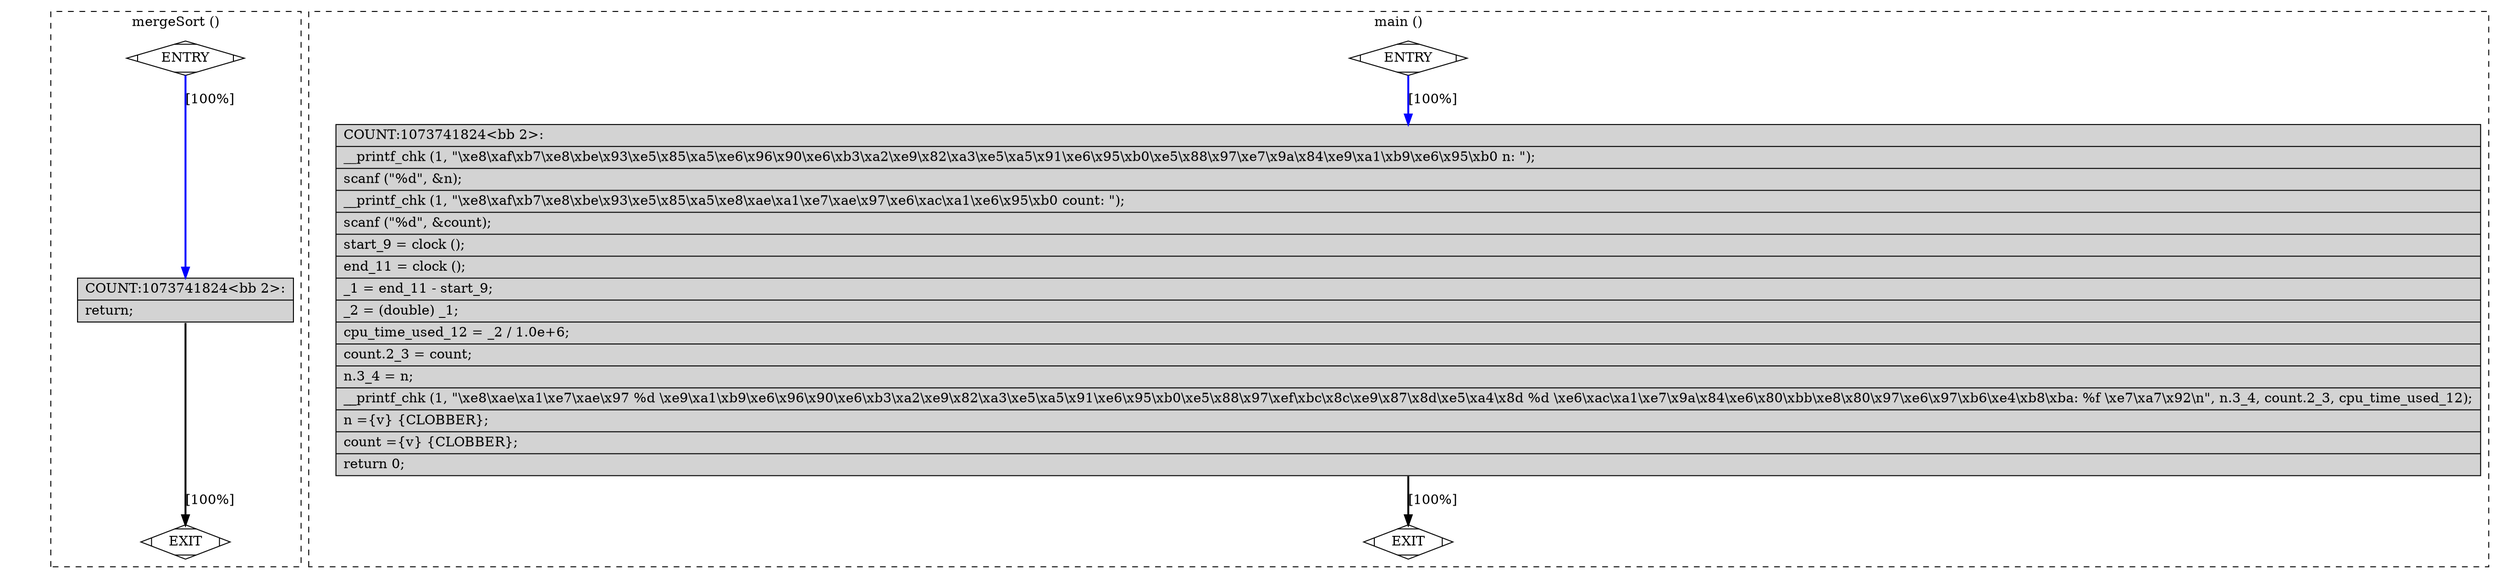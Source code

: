 digraph "main.c.117t.copyprop2" {
overlap=false;
subgraph "cluster_mergeSort" {
	style="dashed";
	color="black";
	label="mergeSort ()";
	fn_23_basic_block_0 [shape=Mdiamond,style=filled,fillcolor=white,label="ENTRY"];

	fn_23_basic_block_1 [shape=Mdiamond,style=filled,fillcolor=white,label="EXIT"];

	fn_23_basic_block_2 [shape=record,style=filled,fillcolor=lightgrey,label="{COUNT:1073741824\<bb\ 2\>:\l\
|return;\l\
}"];

	fn_23_basic_block_0:s -> fn_23_basic_block_2:n [style="solid,bold",color=blue,weight=100,constraint=true,label="[100%]"];
	fn_23_basic_block_2:s -> fn_23_basic_block_1:n [style="solid,bold",color=black,weight=10,constraint=true,label="[100%]"];
	fn_23_basic_block_0:s -> fn_23_basic_block_1:n [style="invis",constraint=true];
}
subgraph "cluster_main" {
	style="dashed";
	color="black";
	label="main ()";
	fn_24_basic_block_0 [shape=Mdiamond,style=filled,fillcolor=white,label="ENTRY"];

	fn_24_basic_block_1 [shape=Mdiamond,style=filled,fillcolor=white,label="EXIT"];

	fn_24_basic_block_2 [shape=record,style=filled,fillcolor=lightgrey,label="{COUNT:1073741824\<bb\ 2\>:\l\
|__printf_chk\ (1,\ \"\\xe8\\xaf\\xb7\\xe8\\xbe\\x93\\xe5\\x85\\xa5\\xe6\\x96\\x90\\xe6\\xb3\\xa2\\xe9\\x82\\xa3\\xe5\\xa5\\x91\\xe6\\x95\\xb0\\xe5\\x88\\x97\\xe7\\x9a\\x84\\xe9\\xa1\\xb9\\xe6\\x95\\xb0\ n:\ \");\l\
|scanf\ (\"%d\",\ &n);\l\
|__printf_chk\ (1,\ \"\\xe8\\xaf\\xb7\\xe8\\xbe\\x93\\xe5\\x85\\xa5\\xe8\\xae\\xa1\\xe7\\xae\\x97\\xe6\\xac\\xa1\\xe6\\x95\\xb0\ count:\ \");\l\
|scanf\ (\"%d\",\ &count);\l\
|start_9\ =\ clock\ ();\l\
|end_11\ =\ clock\ ();\l\
|_1\ =\ end_11\ -\ start_9;\l\
|_2\ =\ (double)\ _1;\l\
|cpu_time_used_12\ =\ _2\ /\ 1.0e+6;\l\
|count.2_3\ =\ count;\l\
|n.3_4\ =\ n;\l\
|__printf_chk\ (1,\ \"\\xe8\\xae\\xa1\\xe7\\xae\\x97\ %d\ \\xe9\\xa1\\xb9\\xe6\\x96\\x90\\xe6\\xb3\\xa2\\xe9\\x82\\xa3\\xe5\\xa5\\x91\\xe6\\x95\\xb0\\xe5\\x88\\x97\\xef\\xbc\\x8c\\xe9\\x87\\x8d\\xe5\\xa4\\x8d\ %d\ \\xe6\\xac\\xa1\\xe7\\x9a\\x84\\xe6\\x80\\xbb\\xe8\\x80\\x97\\xe6\\x97\\xb6\\xe4\\xb8\\xba:\ %f\ \\xe7\\xa7\\x92\\n\",\ n.3_4,\ count.2_3,\ cpu_time_used_12);\l\
|n\ =\{v\}\ \{CLOBBER\};\l\
|count\ =\{v\}\ \{CLOBBER\};\l\
|return\ 0;\l\
}"];

	fn_24_basic_block_0:s -> fn_24_basic_block_2:n [style="solid,bold",color=blue,weight=100,constraint=true,label="[100%]"];
	fn_24_basic_block_2:s -> fn_24_basic_block_1:n [style="solid,bold",color=black,weight=10,constraint=true,label="[100%]"];
	fn_24_basic_block_0:s -> fn_24_basic_block_1:n [style="invis",constraint=true];
}
}
